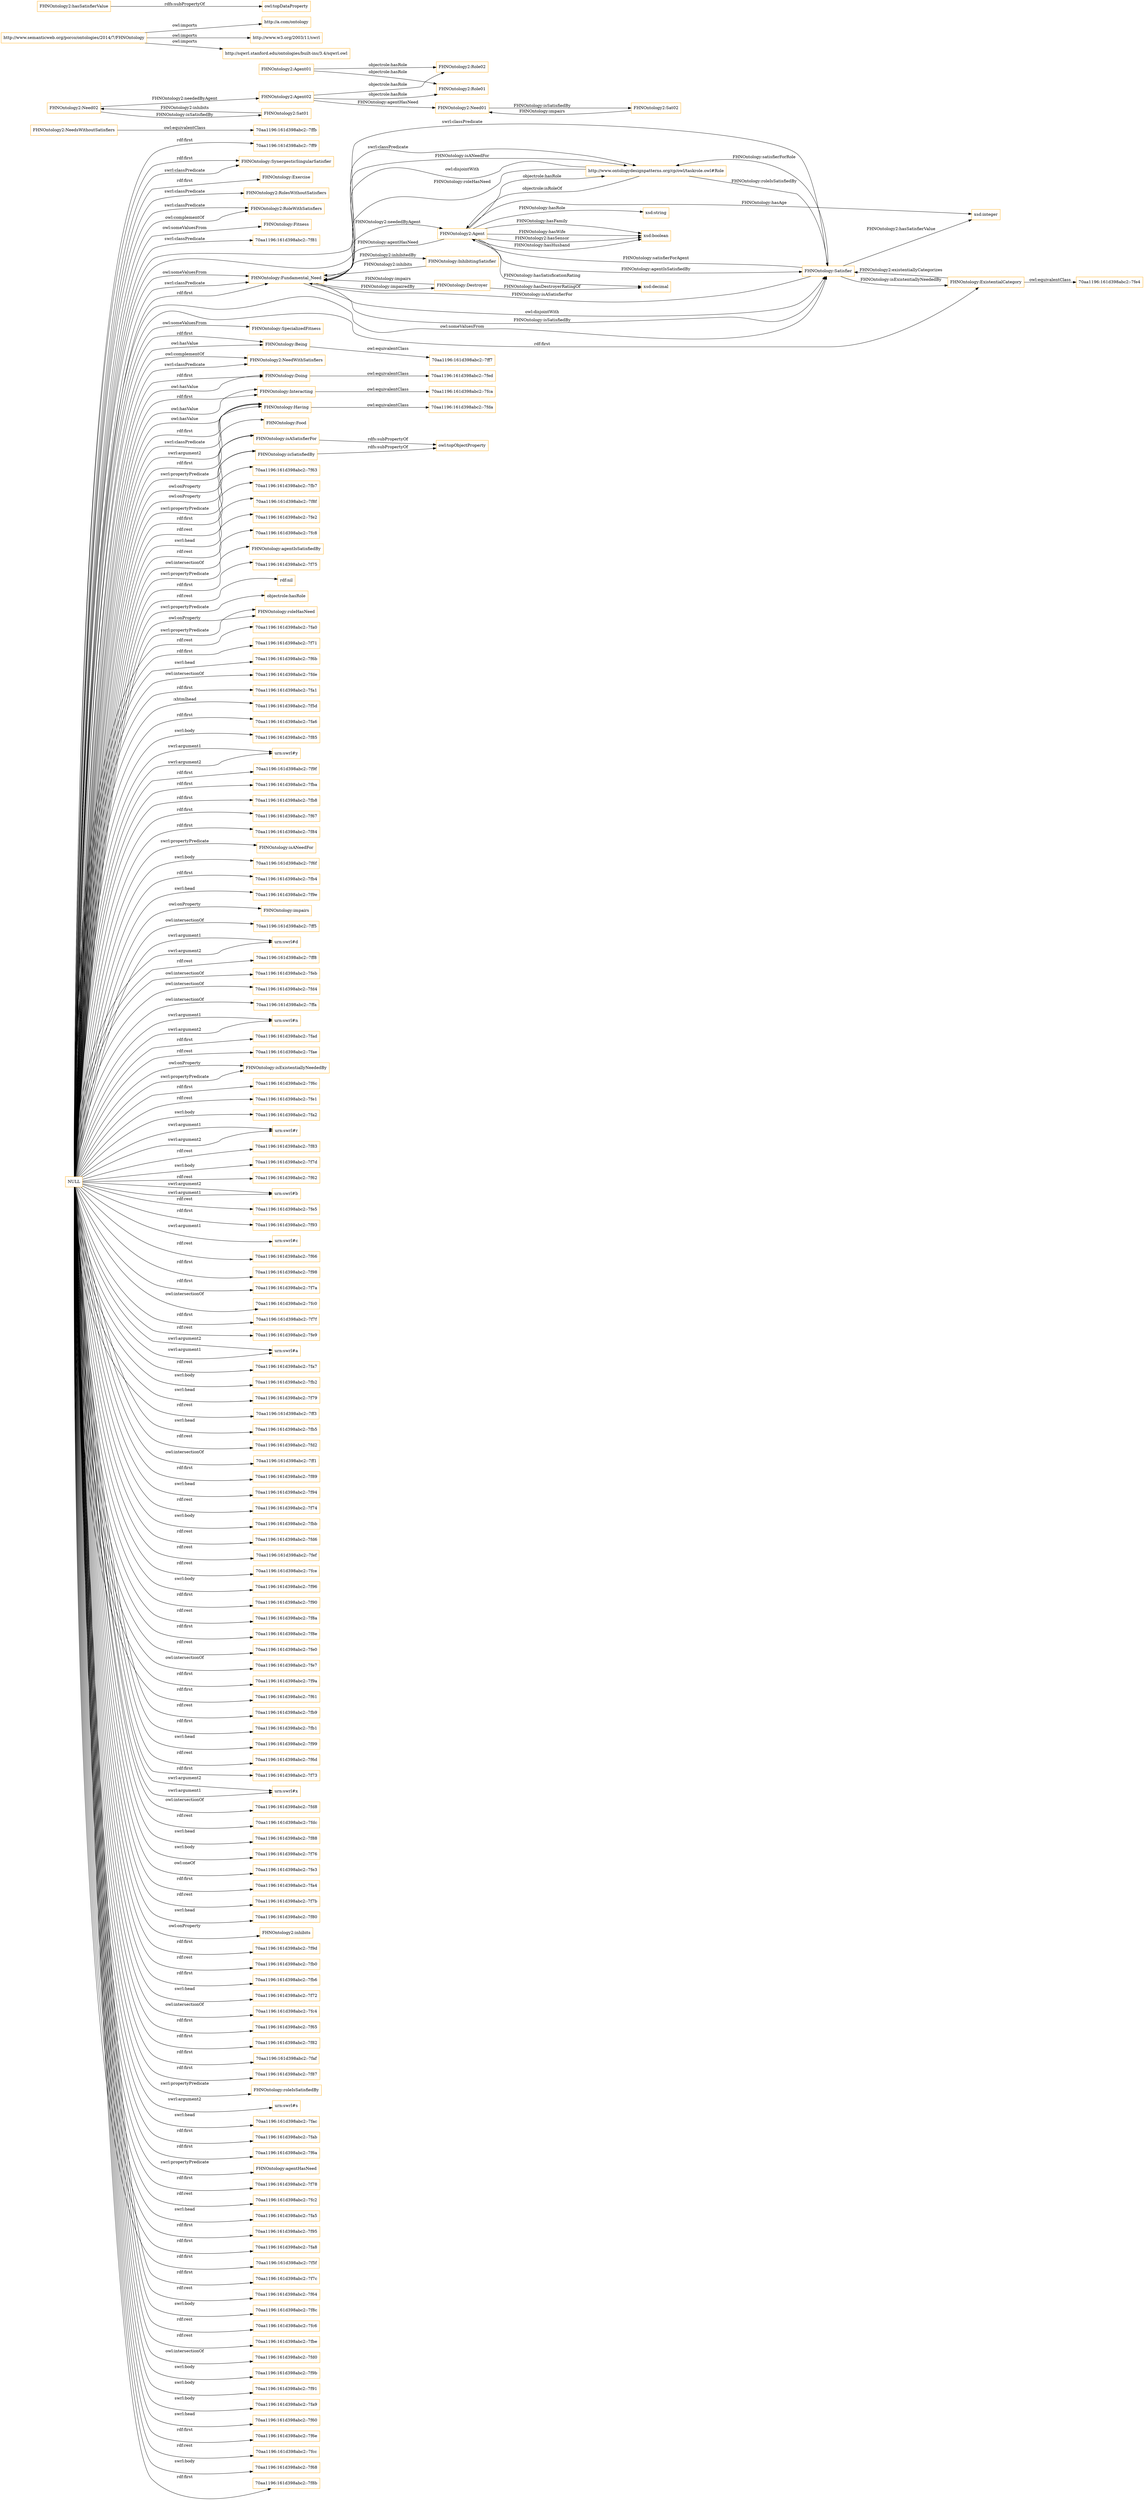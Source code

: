 digraph ar2dtool_diagram { 
rankdir=LR;
size="1501"
node [shape = rectangle, color="orange"]; "70aa1196:161d398abc2:-7ff9" "FHNOntology:SynergesticSingularSatisfier" "FHNOntology2:Agent" "FHNOntology2:NeedsWithoutSatisfiers" "FHNOntology:Exercise" "FHNOntology:Destroyer" "70aa1196:161d398abc2:-7ff7" "FHNOntology2:RolesWithoutSatisfiers" "FHNOntology2:RoleWithSatisfiers" "FHNOntology:Fitness" "70aa1196:161d398abc2:-7f81" "FHNOntology:Fundamental_Need" "FHNOntology:SpecializedFitness" "FHNOntology:ExistentialCategory" "70aa1196:161d398abc2:-7fda" "70aa1196:161d398abc2:-7ffb" "http://www.ontologydesignpatterns.org/cp/owl/taskrole.owl#Role" "FHNOntology:InhibitingSatisfier" "70aa1196:161d398abc2:-7fe4" "FHNOntology:Being" "FHNOntology:Satisfier" "70aa1196:161d398abc2:-7fed" "FHNOntology2:NeedWithSatisfiers" "FHNOntology:Doing" "FHNOntology:Interacting" "FHNOntology:Having" "FHNOntology:Food" "70aa1196:161d398abc2:-7fca" ; /*classes style*/
	"FHNOntology:Interacting" -> "70aa1196:161d398abc2:-7fca" [ label = "owl:equivalentClass" ];
	"FHNOntology:isASatisfierFor" -> "owl:topObjectProperty" [ label = "rdfs:subPropertyOf" ];
	"FHNOntology2:Need01" -> "FHNOntology2:Sat02" [ label = "FHNOntology:isSatisfiedBy" ];
	"FHNOntology:Fundamental_Need" -> "FHNOntology:Satisfier" [ label = "owl:disjointWith" ];
	"FHNOntology:Being" -> "70aa1196:161d398abc2:-7ff7" [ label = "owl:equivalentClass" ];
	"FHNOntology:Doing" -> "70aa1196:161d398abc2:-7fed" [ label = "owl:equivalentClass" ];
	"http://www.ontologydesignpatterns.org/cp/owl/taskrole.owl#Role" -> "FHNOntology:Fundamental_Need" [ label = "owl:disjointWith" ];
	"http://www.semanticweb.org/porco/ontologies/2014/7/FHNOntology" -> "http://a.com/ontology" [ label = "owl:imports" ];
	"http://www.semanticweb.org/porco/ontologies/2014/7/FHNOntology" -> "http://www.w3.org/2003/11/swrl" [ label = "owl:imports" ];
	"http://www.semanticweb.org/porco/ontologies/2014/7/FHNOntology" -> "http://sqwrl.stanford.edu/ontologies/built-ins/3.4/sqwrl.owl" [ label = "owl:imports" ];
	"FHNOntology2:Agent02" -> "FHNOntology2:Need01" [ label = "FHNOntology:agentHasNeed" ];
	"FHNOntology2:Agent02" -> "FHNOntology2:Role02" [ label = "objectrole:hasRole" ];
	"FHNOntology2:Agent02" -> "FHNOntology2:Role01" [ label = "objectrole:hasRole" ];
	"FHNOntology2:Sat02" -> "FHNOntology2:Need01" [ label = "FHNOntology:impairs" ];
	"FHNOntology2:NeedsWithoutSatisfiers" -> "70aa1196:161d398abc2:-7ffb" [ label = "owl:equivalentClass" ];
	"NULL" -> "70aa1196:161d398abc2:-7ff9" [ label = "rdf:first" ];
	"NULL" -> "70aa1196:161d398abc2:-7f63" [ label = "rdf:first" ];
	"NULL" -> "70aa1196:161d398abc2:-7fb7" [ label = "rdf:rest" ];
	"NULL" -> "70aa1196:161d398abc2:-7f8f" [ label = "swrl:head" ];
	"NULL" -> "70aa1196:161d398abc2:-7fe2" [ label = "rdf:rest" ];
	"NULL" -> "70aa1196:161d398abc2:-7fc8" [ label = "owl:intersectionOf" ];
	"NULL" -> "FHNOntology:agentIsSatisfiedBy" [ label = "swrl:propertyPredicate" ];
	"NULL" -> "70aa1196:161d398abc2:-7f75" [ label = "rdf:first" ];
	"NULL" -> "rdf:nil" [ label = "rdf:rest" ];
	"NULL" -> "objectrole:hasRole" [ label = "swrl:propertyPredicate" ];
	"NULL" -> "FHNOntology:roleHasNeed" [ label = "owl:onProperty" ];
	"NULL" -> "70aa1196:161d398abc2:-7fa0" [ label = "rdf:rest" ];
	"NULL" -> "FHNOntology:Interacting" [ label = "rdf:first" ];
	"NULL" -> "70aa1196:161d398abc2:-7f71" [ label = "rdf:first" ];
	"NULL" -> "70aa1196:161d398abc2:-7f6b" [ label = "swrl:head" ];
	"NULL" -> "70aa1196:161d398abc2:-7fde" [ label = "owl:intersectionOf" ];
	"NULL" -> "70aa1196:161d398abc2:-7fa1" [ label = "rdf:first" ];
	"NULL" -> "70aa1196:161d398abc2:-7f5d" [ label = ":xhtmlhead" ];
	"NULL" -> "70aa1196:161d398abc2:-7fa6" [ label = "rdf:first" ];
	"NULL" -> "70aa1196:161d398abc2:-7f85" [ label = "swrl:body" ];
	"NULL" -> "urn:swrl#y" [ label = "swrl:argument1" ];
	"NULL" -> "70aa1196:161d398abc2:-7f9f" [ label = "rdf:first" ];
	"NULL" -> "70aa1196:161d398abc2:-7fba" [ label = "rdf:first" ];
	"NULL" -> "70aa1196:161d398abc2:-7fb8" [ label = "rdf:first" ];
	"NULL" -> "FHNOntology:Doing" [ label = "rdf:first" ];
	"NULL" -> "FHNOntology:Satisfier" [ label = "swrl:classPredicate" ];
	"NULL" -> "70aa1196:161d398abc2:-7f67" [ label = "rdf:first" ];
	"NULL" -> "70aa1196:161d398abc2:-7f84" [ label = "rdf:first" ];
	"NULL" -> "FHNOntology:isANeedFor" [ label = "swrl:propertyPredicate" ];
	"NULL" -> "70aa1196:161d398abc2:-7f6f" [ label = "swrl:body" ];
	"NULL" -> "70aa1196:161d398abc2:-7fb4" [ label = "rdf:first" ];
	"NULL" -> "70aa1196:161d398abc2:-7f9e" [ label = "swrl:head" ];
	"NULL" -> "FHNOntology:impairs" [ label = "owl:onProperty" ];
	"NULL" -> "70aa1196:161d398abc2:-7ff5" [ label = "owl:intersectionOf" ];
	"NULL" -> "urn:swrl#d" [ label = "swrl:argument1" ];
	"NULL" -> "70aa1196:161d398abc2:-7ff8" [ label = "rdf:rest" ];
	"NULL" -> "70aa1196:161d398abc2:-7feb" [ label = "owl:intersectionOf" ];
	"NULL" -> "70aa1196:161d398abc2:-7fd4" [ label = "owl:intersectionOf" ];
	"NULL" -> "FHNOntology:Exercise" [ label = "rdf:first" ];
	"NULL" -> "70aa1196:161d398abc2:-7ffa" [ label = "owl:intersectionOf" ];
	"NULL" -> "FHNOntology:Fundamental_Need" [ label = "rdf:first" ];
	"NULL" -> "urn:swrl#n" [ label = "swrl:argument1" ];
	"NULL" -> "70aa1196:161d398abc2:-7fad" [ label = "rdf:first" ];
	"NULL" -> "urn:swrl#d" [ label = "swrl:argument2" ];
	"NULL" -> "70aa1196:161d398abc2:-7fae" [ label = "rdf:rest" ];
	"NULL" -> "FHNOntology:Being" [ label = "rdf:first" ];
	"NULL" -> "FHNOntology:isExistentiallyNeededBy" [ label = "owl:onProperty" ];
	"NULL" -> "70aa1196:161d398abc2:-7f6c" [ label = "rdf:first" ];
	"NULL" -> "70aa1196:161d398abc2:-7fe1" [ label = "rdf:rest" ];
	"NULL" -> "70aa1196:161d398abc2:-7fa2" [ label = "swrl:body" ];
	"NULL" -> "urn:swrl#r" [ label = "swrl:argument1" ];
	"NULL" -> "70aa1196:161d398abc2:-7f83" [ label = "rdf:rest" ];
	"NULL" -> "70aa1196:161d398abc2:-7f7d" [ label = "swrl:body" ];
	"NULL" -> "70aa1196:161d398abc2:-7f62" [ label = "rdf:rest" ];
	"NULL" -> "urn:swrl#b" [ label = "swrl:argument2" ];
	"NULL" -> "http://www.ontologydesignpatterns.org/cp/owl/taskrole.owl#Role" [ label = "swrl:classPredicate" ];
	"NULL" -> "FHNOntology:isSatisfiedBy" [ label = "owl:onProperty" ];
	"NULL" -> "FHNOntology:Having" [ label = "owl:hasValue" ];
	"NULL" -> "FHNOntology:Being" [ label = "owl:hasValue" ];
	"NULL" -> "70aa1196:161d398abc2:-7fe5" [ label = "rdf:rest" ];
	"NULL" -> "FHNOntology:SynergesticSingularSatisfier" [ label = "rdf:first" ];
	"NULL" -> "70aa1196:161d398abc2:-7f93" [ label = "rdf:first" ];
	"NULL" -> "urn:swrl#c" [ label = "swrl:argument1" ];
	"NULL" -> "70aa1196:161d398abc2:-7f66" [ label = "rdf:rest" ];
	"NULL" -> "70aa1196:161d398abc2:-7f98" [ label = "rdf:first" ];
	"NULL" -> "70aa1196:161d398abc2:-7f7a" [ label = "rdf:first" ];
	"NULL" -> "70aa1196:161d398abc2:-7fc0" [ label = "owl:intersectionOf" ];
	"NULL" -> "70aa1196:161d398abc2:-7f7f" [ label = "rdf:first" ];
	"NULL" -> "70aa1196:161d398abc2:-7fe9" [ label = "rdf:rest" ];
	"NULL" -> "urn:swrl#a" [ label = "swrl:argument2" ];
	"NULL" -> "70aa1196:161d398abc2:-7fa7" [ label = "rdf:rest" ];
	"NULL" -> "70aa1196:161d398abc2:-7fb2" [ label = "swrl:body" ];
	"NULL" -> "70aa1196:161d398abc2:-7f79" [ label = "swrl:head" ];
	"NULL" -> "70aa1196:161d398abc2:-7ff3" [ label = "rdf:rest" ];
	"NULL" -> "70aa1196:161d398abc2:-7fb5" [ label = "swrl:head" ];
	"NULL" -> "70aa1196:161d398abc2:-7fd2" [ label = "rdf:rest" ];
	"NULL" -> "70aa1196:161d398abc2:-7ff1" [ label = "owl:intersectionOf" ];
	"NULL" -> "70aa1196:161d398abc2:-7f89" [ label = "rdf:first" ];
	"NULL" -> "70aa1196:161d398abc2:-7f94" [ label = "swrl:head" ];
	"NULL" -> "70aa1196:161d398abc2:-7f74" [ label = "rdf:rest" ];
	"NULL" -> "urn:swrl#n" [ label = "swrl:argument2" ];
	"NULL" -> "FHNOntology:Food" [ label = "rdf:first" ];
	"NULL" -> "70aa1196:161d398abc2:-7fbb" [ label = "swrl:body" ];
	"NULL" -> "70aa1196:161d398abc2:-7fd6" [ label = "rdf:rest" ];
	"NULL" -> "70aa1196:161d398abc2:-7fef" [ label = "rdf:rest" ];
	"NULL" -> "70aa1196:161d398abc2:-7fce" [ label = "rdf:rest" ];
	"NULL" -> "70aa1196:161d398abc2:-7f96" [ label = "swrl:body" ];
	"NULL" -> "urn:swrl#r" [ label = "swrl:argument2" ];
	"NULL" -> "FHNOntology:Having" [ label = "rdf:first" ];
	"NULL" -> "70aa1196:161d398abc2:-7f90" [ label = "rdf:first" ];
	"NULL" -> "70aa1196:161d398abc2:-7f8a" [ label = "rdf:rest" ];
	"NULL" -> "urn:swrl#y" [ label = "swrl:argument2" ];
	"NULL" -> "70aa1196:161d398abc2:-7f8e" [ label = "rdf:first" ];
	"NULL" -> "70aa1196:161d398abc2:-7fe0" [ label = "rdf:rest" ];
	"NULL" -> "FHNOntology:Fundamental_Need" [ label = "owl:someValuesFrom" ];
	"NULL" -> "FHNOntology2:NeedWithSatisfiers" [ label = "owl:complementOf" ];
	"NULL" -> "70aa1196:161d398abc2:-7fe7" [ label = "owl:intersectionOf" ];
	"NULL" -> "70aa1196:161d398abc2:-7f9a" [ label = "rdf:first" ];
	"NULL" -> "70aa1196:161d398abc2:-7f61" [ label = "rdf:first" ];
	"NULL" -> "70aa1196:161d398abc2:-7fb9" [ label = "rdf:rest" ];
	"NULL" -> "70aa1196:161d398abc2:-7fb1" [ label = "rdf:first" ];
	"NULL" -> "70aa1196:161d398abc2:-7f99" [ label = "swrl:head" ];
	"NULL" -> "FHNOntology:isASatisfierFor" [ label = "swrl:propertyPredicate" ];
	"NULL" -> "FHNOntology:Doing" [ label = "owl:hasValue" ];
	"NULL" -> "70aa1196:161d398abc2:-7f6d" [ label = "rdf:rest" ];
	"NULL" -> "70aa1196:161d398abc2:-7f73" [ label = "rdf:first" ];
	"NULL" -> "urn:swrl#x" [ label = "swrl:argument2" ];
	"NULL" -> "70aa1196:161d398abc2:-7fd8" [ label = "owl:intersectionOf" ];
	"NULL" -> "FHNOntology:roleHasNeed" [ label = "swrl:propertyPredicate" ];
	"NULL" -> "70aa1196:161d398abc2:-7fdc" [ label = "rdf:rest" ];
	"NULL" -> "FHNOntology:Fitness" [ label = "owl:someValuesFrom" ];
	"NULL" -> "70aa1196:161d398abc2:-7f88" [ label = "swrl:head" ];
	"NULL" -> "70aa1196:161d398abc2:-7f76" [ label = "swrl:body" ];
	"NULL" -> "FHNOntology:SynergesticSingularSatisfier" [ label = "swrl:classPredicate" ];
	"NULL" -> "70aa1196:161d398abc2:-7fe3" [ label = "owl:oneOf" ];
	"NULL" -> "70aa1196:161d398abc2:-7fa4" [ label = "rdf:first" ];
	"NULL" -> "FHNOntology:isASatisfierFor" [ label = "owl:onProperty" ];
	"NULL" -> "70aa1196:161d398abc2:-7f7b" [ label = "rdf:rest" ];
	"NULL" -> "70aa1196:161d398abc2:-7f80" [ label = "swrl:head" ];
	"NULL" -> "FHNOntology2:inhibits" [ label = "owl:onProperty" ];
	"NULL" -> "70aa1196:161d398abc2:-7f9d" [ label = "rdf:first" ];
	"NULL" -> "70aa1196:161d398abc2:-7fb0" [ label = "rdf:rest" ];
	"NULL" -> "70aa1196:161d398abc2:-7fb6" [ label = "rdf:first" ];
	"NULL" -> "FHNOntology2:RoleWithSatisfiers" [ label = "swrl:classPredicate" ];
	"NULL" -> "70aa1196:161d398abc2:-7f72" [ label = "swrl:head" ];
	"NULL" -> "70aa1196:161d398abc2:-7fc4" [ label = "owl:intersectionOf" ];
	"NULL" -> "70aa1196:161d398abc2:-7f65" [ label = "rdf:first" ];
	"NULL" -> "FHNOntology:Having" [ label = "swrl:classPredicate" ];
	"NULL" -> "urn:swrl#x" [ label = "swrl:argument1" ];
	"NULL" -> "70aa1196:161d398abc2:-7f82" [ label = "rdf:first" ];
	"NULL" -> "70aa1196:161d398abc2:-7faf" [ label = "rdf:first" ];
	"NULL" -> "FHNOntology:isExistentiallyNeededBy" [ label = "swrl:propertyPredicate" ];
	"NULL" -> "70aa1196:161d398abc2:-7f87" [ label = "rdf:first" ];
	"NULL" -> "FHNOntology:roleIsSatisfiedBy" [ label = "swrl:propertyPredicate" ];
	"NULL" -> "urn:swrl#s" [ label = "swrl:argument2" ];
	"NULL" -> "FHNOntology:Interacting" [ label = "owl:hasValue" ];
	"NULL" -> "70aa1196:161d398abc2:-7fac" [ label = "swrl:head" ];
	"NULL" -> "FHNOntology:Satisfier" [ label = "owl:someValuesFrom" ];
	"NULL" -> "70aa1196:161d398abc2:-7fab" [ label = "rdf:first" ];
	"NULL" -> "70aa1196:161d398abc2:-7f6a" [ label = "rdf:first" ];
	"NULL" -> "FHNOntology:ExistentialCategory" [ label = "rdf:first" ];
	"NULL" -> "FHNOntology:agentHasNeed" [ label = "swrl:propertyPredicate" ];
	"NULL" -> "70aa1196:161d398abc2:-7f78" [ label = "rdf:first" ];
	"NULL" -> "FHNOntology:isSatisfiedBy" [ label = "swrl:propertyPredicate" ];
	"NULL" -> "70aa1196:161d398abc2:-7fc2" [ label = "rdf:rest" ];
	"NULL" -> "70aa1196:161d398abc2:-7fa5" [ label = "swrl:head" ];
	"NULL" -> "70aa1196:161d398abc2:-7f95" [ label = "rdf:first" ];
	"NULL" -> "70aa1196:161d398abc2:-7fa8" [ label = "rdf:first" ];
	"NULL" -> "urn:swrl#a" [ label = "swrl:argument1" ];
	"NULL" -> "70aa1196:161d398abc2:-7f5f" [ label = "rdf:first" ];
	"NULL" -> "70aa1196:161d398abc2:-7f7c" [ label = "rdf:first" ];
	"NULL" -> "70aa1196:161d398abc2:-7f64" [ label = "rdf:rest" ];
	"NULL" -> "70aa1196:161d398abc2:-7f81" [ label = "swrl:classPredicate" ];
	"NULL" -> "70aa1196:161d398abc2:-7f8c" [ label = "swrl:body" ];
	"NULL" -> "70aa1196:161d398abc2:-7fc6" [ label = "rdf:rest" ];
	"NULL" -> "FHNOntology:SpecializedFitness" [ label = "owl:someValuesFrom" ];
	"NULL" -> "FHNOntology:Having" [ label = "swrl:argument2" ];
	"NULL" -> "FHNOntology2:RoleWithSatisfiers" [ label = "owl:complementOf" ];
	"NULL" -> "FHNOntology:Fundamental_Need" [ label = "swrl:classPredicate" ];
	"NULL" -> "70aa1196:161d398abc2:-7fbe" [ label = "rdf:rest" ];
	"NULL" -> "70aa1196:161d398abc2:-7fd0" [ label = "owl:intersectionOf" ];
	"NULL" -> "70aa1196:161d398abc2:-7f9b" [ label = "swrl:body" ];
	"NULL" -> "70aa1196:161d398abc2:-7f91" [ label = "swrl:body" ];
	"NULL" -> "70aa1196:161d398abc2:-7fa9" [ label = "swrl:body" ];
	"NULL" -> "70aa1196:161d398abc2:-7f60" [ label = "swrl:head" ];
	"NULL" -> "urn:swrl#b" [ label = "swrl:argument1" ];
	"NULL" -> "70aa1196:161d398abc2:-7f6e" [ label = "rdf:first" ];
	"NULL" -> "FHNOntology2:NeedWithSatisfiers" [ label = "swrl:classPredicate" ];
	"NULL" -> "70aa1196:161d398abc2:-7fcc" [ label = "rdf:rest" ];
	"NULL" -> "FHNOntology2:RolesWithoutSatisfiers" [ label = "swrl:classPredicate" ];
	"NULL" -> "70aa1196:161d398abc2:-7f68" [ label = "swrl:body" ];
	"NULL" -> "70aa1196:161d398abc2:-7f8b" [ label = "rdf:first" ];
	"FHNOntology2:Agent01" -> "FHNOntology2:Role02" [ label = "objectrole:hasRole" ];
	"FHNOntology2:Agent01" -> "FHNOntology2:Role01" [ label = "objectrole:hasRole" ];
	"FHNOntology:ExistentialCategory" -> "70aa1196:161d398abc2:-7fe4" [ label = "owl:equivalentClass" ];
	"FHNOntology2:Sat01" -> "FHNOntology2:Need02" [ label = "FHNOntology2:inhibits" ];
	"FHNOntology2:hasSatisfierValue" -> "owl:topDataProperty" [ label = "rdfs:subPropertyOf" ];
	"FHNOntology:Having" -> "70aa1196:161d398abc2:-7fda" [ label = "owl:equivalentClass" ];
	"FHNOntology:isSatisfiedBy" -> "owl:topObjectProperty" [ label = "rdfs:subPropertyOf" ];
	"FHNOntology2:Need02" -> "FHNOntology2:Sat01" [ label = "FHNOntology:isSatisfiedBy" ];
	"FHNOntology2:Need02" -> "FHNOntology2:Agent02" [ label = "FHNOntology2:neededByAgent" ];
	"FHNOntology:Fundamental_Need" -> "FHNOntology:Satisfier" [ label = "FHNOntology:isSatisfiedBy" ];
	"FHNOntology2:Agent" -> "xsd:boolean" [ label = "FHNOntology:hasFamily" ];
	"FHNOntology2:Agent" -> "xsd:integer" [ label = "FHNOntology:hasAge" ];
	"FHNOntology:Satisfier" -> "FHNOntology:ExistentialCategory" [ label = "FHNOntology:isExistentiallyNeededBy" ];
	"FHNOntology2:Agent" -> "FHNOntology:Fundamental_Need" [ label = "FHNOntology:agentHasNeed" ];
	"FHNOntology:Fundamental_Need" -> "FHNOntology2:Agent" [ label = "FHNOntology2:neededByAgent" ];
	"FHNOntology:Satisfier" -> "FHNOntology2:Agent" [ label = "FHNOntology:satisfierForAgent" ];
	"FHNOntology2:Agent" -> "FHNOntology:Satisfier" [ label = "FHNOntology:agentIsSatisfiedBy" ];
	"FHNOntology:Satisfier" -> "xsd:integer" [ label = "FHNOntology2:hasSatisfierValue" ];
	"FHNOntology2:Agent" -> "http://www.ontologydesignpatterns.org/cp/owl/taskrole.owl#Role" [ label = "objectrole:hasRole" ];
	"FHNOntology:Destroyer" -> "xsd:decimal" [ label = "FHNOntology:hasDestroyerRatingOf" ];
	"FHNOntology:InhibitingSatisfier" -> "FHNOntology:Fundamental_Need" [ label = "FHNOntology2:inhibits" ];
	"FHNOntology2:Agent" -> "xsd:decimal" [ label = "FHNOntology:hasSatisficationRating" ];
	"FHNOntology2:Agent" -> "xsd:boolean" [ label = "FHNOntology:hasWife" ];
	"FHNOntology2:Agent" -> "xsd:boolean" [ label = "FHNOntology2:hasSensor" ];
	"FHNOntology:Fundamental_Need" -> "FHNOntology:Destroyer" [ label = "FHNOntology:impairedBy" ];
	"http://www.ontologydesignpatterns.org/cp/owl/taskrole.owl#Role" -> "FHNOntology:Satisfier" [ label = "FHNOntology:roleIsSatisfiedBy" ];
	"FHNOntology:Satisfier" -> "FHNOntology:Fundamental_Need" [ label = "FHNOntology:isASatisfierFor" ];
	"http://www.ontologydesignpatterns.org/cp/owl/taskrole.owl#Role" -> "FHNOntology:Fundamental_Need" [ label = "FHNOntology:roleHasNeed" ];
	"FHNOntology:Satisfier" -> "http://www.ontologydesignpatterns.org/cp/owl/taskrole.owl#Role" [ label = "FHNOntology:satisfierForRole" ];
	"FHNOntology:Fundamental_Need" -> "http://www.ontologydesignpatterns.org/cp/owl/taskrole.owl#Role" [ label = "FHNOntology:isANeedFor" ];
	"FHNOntology:ExistentialCategory" -> "FHNOntology:Satisfier" [ label = "FHNOntology2:existentiallyCategorizes" ];
	"FHNOntology2:Agent" -> "xsd:boolean" [ label = "FHNOntology:hasHusband" ];
	"FHNOntology2:Agent" -> "xsd:string" [ label = "FHNOntology:hasRole" ];
	"FHNOntology:Fundamental_Need" -> "FHNOntology:InhibitingSatisfier" [ label = "FHNOntology2:inhibitedBy" ];
	"FHNOntology:Destroyer" -> "FHNOntology:Fundamental_Need" [ label = "FHNOntology:impairs" ];
	"http://www.ontologydesignpatterns.org/cp/owl/taskrole.owl#Role" -> "FHNOntology2:Agent" [ label = "objectrole:isRoleOf" ];

}

